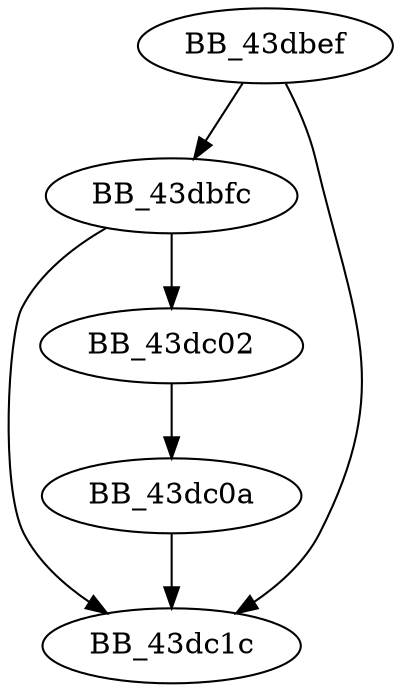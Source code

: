 DiGraph __freebuf{
BB_43dbef->BB_43dbfc
BB_43dbef->BB_43dc1c
BB_43dbfc->BB_43dc02
BB_43dbfc->BB_43dc1c
BB_43dc02->BB_43dc0a
BB_43dc0a->BB_43dc1c
}
